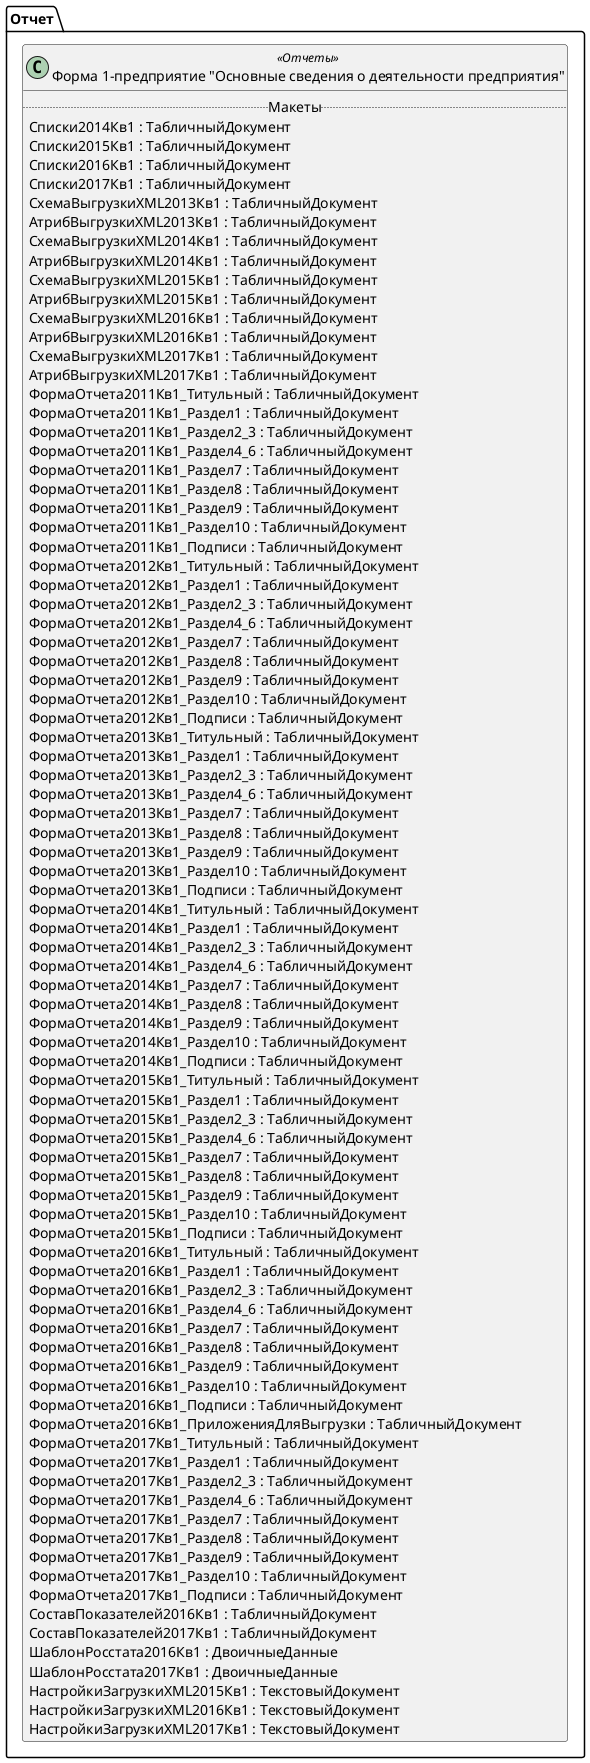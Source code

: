 ﻿@startuml РегламентированныйОтчетСтатистикаФорма1П
'!include templates.wsd
'..\include templates.wsd
class Отчет.РегламентированныйОтчетСтатистикаФорма1П as "Форма 1-предприятие "Основные сведения о деятельности предприятия"" <<Отчеты>>
{
..Макеты..
Списки2014Кв1 : ТабличныйДокумент
Списки2015Кв1 : ТабличныйДокумент
Списки2016Кв1 : ТабличныйДокумент
Списки2017Кв1 : ТабличныйДокумент
СхемаВыгрузкиXML2013Кв1 : ТабличныйДокумент
АтрибВыгрузкиXML2013Кв1 : ТабличныйДокумент
СхемаВыгрузкиXML2014Кв1 : ТабличныйДокумент
АтрибВыгрузкиXML2014Кв1 : ТабличныйДокумент
СхемаВыгрузкиXML2015Кв1 : ТабличныйДокумент
АтрибВыгрузкиXML2015Кв1 : ТабличныйДокумент
СхемаВыгрузкиXML2016Кв1 : ТабличныйДокумент
АтрибВыгрузкиXML2016Кв1 : ТабличныйДокумент
СхемаВыгрузкиXML2017Кв1 : ТабличныйДокумент
АтрибВыгрузкиXML2017Кв1 : ТабличныйДокумент
ФормаОтчета2011Кв1_Титульный : ТабличныйДокумент
ФормаОтчета2011Кв1_Раздел1 : ТабличныйДокумент
ФормаОтчета2011Кв1_Раздел2_3 : ТабличныйДокумент
ФормаОтчета2011Кв1_Раздел4_6 : ТабличныйДокумент
ФормаОтчета2011Кв1_Раздел7 : ТабличныйДокумент
ФормаОтчета2011Кв1_Раздел8 : ТабличныйДокумент
ФормаОтчета2011Кв1_Раздел9 : ТабличныйДокумент
ФормаОтчета2011Кв1_Раздел10 : ТабличныйДокумент
ФормаОтчета2011Кв1_Подписи : ТабличныйДокумент
ФормаОтчета2012Кв1_Титульный : ТабличныйДокумент
ФормаОтчета2012Кв1_Раздел1 : ТабличныйДокумент
ФормаОтчета2012Кв1_Раздел2_3 : ТабличныйДокумент
ФормаОтчета2012Кв1_Раздел4_6 : ТабличныйДокумент
ФормаОтчета2012Кв1_Раздел7 : ТабличныйДокумент
ФормаОтчета2012Кв1_Раздел8 : ТабличныйДокумент
ФормаОтчета2012Кв1_Раздел9 : ТабличныйДокумент
ФормаОтчета2012Кв1_Раздел10 : ТабличныйДокумент
ФормаОтчета2012Кв1_Подписи : ТабличныйДокумент
ФормаОтчета2013Кв1_Титульный : ТабличныйДокумент
ФормаОтчета2013Кв1_Раздел1 : ТабличныйДокумент
ФормаОтчета2013Кв1_Раздел2_3 : ТабличныйДокумент
ФормаОтчета2013Кв1_Раздел4_6 : ТабличныйДокумент
ФормаОтчета2013Кв1_Раздел7 : ТабличныйДокумент
ФормаОтчета2013Кв1_Раздел8 : ТабличныйДокумент
ФормаОтчета2013Кв1_Раздел9 : ТабличныйДокумент
ФормаОтчета2013Кв1_Раздел10 : ТабличныйДокумент
ФормаОтчета2013Кв1_Подписи : ТабличныйДокумент
ФормаОтчета2014Кв1_Титульный : ТабличныйДокумент
ФормаОтчета2014Кв1_Раздел1 : ТабличныйДокумент
ФормаОтчета2014Кв1_Раздел2_3 : ТабличныйДокумент
ФормаОтчета2014Кв1_Раздел4_6 : ТабличныйДокумент
ФормаОтчета2014Кв1_Раздел7 : ТабличныйДокумент
ФормаОтчета2014Кв1_Раздел8 : ТабличныйДокумент
ФормаОтчета2014Кв1_Раздел9 : ТабличныйДокумент
ФормаОтчета2014Кв1_Раздел10 : ТабличныйДокумент
ФормаОтчета2014Кв1_Подписи : ТабличныйДокумент
ФормаОтчета2015Кв1_Титульный : ТабличныйДокумент
ФормаОтчета2015Кв1_Раздел1 : ТабличныйДокумент
ФормаОтчета2015Кв1_Раздел2_3 : ТабличныйДокумент
ФормаОтчета2015Кв1_Раздел4_6 : ТабличныйДокумент
ФормаОтчета2015Кв1_Раздел7 : ТабличныйДокумент
ФормаОтчета2015Кв1_Раздел8 : ТабличныйДокумент
ФормаОтчета2015Кв1_Раздел9 : ТабличныйДокумент
ФормаОтчета2015Кв1_Раздел10 : ТабличныйДокумент
ФормаОтчета2015Кв1_Подписи : ТабличныйДокумент
ФормаОтчета2016Кв1_Титульный : ТабличныйДокумент
ФормаОтчета2016Кв1_Раздел1 : ТабличныйДокумент
ФормаОтчета2016Кв1_Раздел2_3 : ТабличныйДокумент
ФормаОтчета2016Кв1_Раздел4_6 : ТабличныйДокумент
ФормаОтчета2016Кв1_Раздел7 : ТабличныйДокумент
ФормаОтчета2016Кв1_Раздел8 : ТабличныйДокумент
ФормаОтчета2016Кв1_Раздел9 : ТабличныйДокумент
ФормаОтчета2016Кв1_Раздел10 : ТабличныйДокумент
ФормаОтчета2016Кв1_Подписи : ТабличныйДокумент
ФормаОтчета2016Кв1_ПриложенияДляВыгрузки : ТабличныйДокумент
ФормаОтчета2017Кв1_Титульный : ТабличныйДокумент
ФормаОтчета2017Кв1_Раздел1 : ТабличныйДокумент
ФормаОтчета2017Кв1_Раздел2_3 : ТабличныйДокумент
ФормаОтчета2017Кв1_Раздел4_6 : ТабличныйДокумент
ФормаОтчета2017Кв1_Раздел7 : ТабличныйДокумент
ФормаОтчета2017Кв1_Раздел8 : ТабличныйДокумент
ФормаОтчета2017Кв1_Раздел9 : ТабличныйДокумент
ФормаОтчета2017Кв1_Раздел10 : ТабличныйДокумент
ФормаОтчета2017Кв1_Подписи : ТабличныйДокумент
СоставПоказателей2016Кв1 : ТабличныйДокумент
СоставПоказателей2017Кв1 : ТабличныйДокумент
ШаблонРосстата2016Кв1 : ДвоичныеДанные
ШаблонРосстата2017Кв1 : ДвоичныеДанные
НастройкиЗагрузкиXML2015Кв1 : ТекстовыйДокумент
НастройкиЗагрузкиXML2016Кв1 : ТекстовыйДокумент
НастройкиЗагрузкиXML2017Кв1 : ТекстовыйДокумент
}
@enduml

